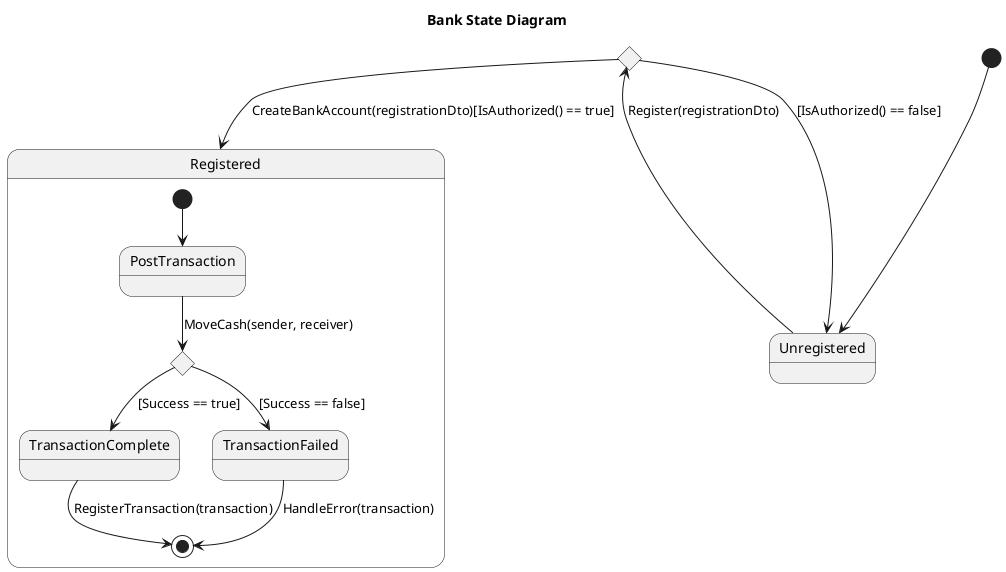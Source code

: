 @startuml Bank State Diagram
title Bank State Diagram
skinparam monochrome true

state register_choice <<choice>>

[*] --> Unregistered

Unregistered --> register_choice: Register(registrationDto)
register_choice --> Unregistered: [IsAuthorized() == false]
register_choice --> Registered: CreateBankAccount(registrationDto)[IsAuthorized() == true]

state Registered {
    state transaction_choice <<choice>>
    [*] --> PostTransaction
    PostTransaction --> transaction_choice : MoveCash(sender, receiver)
    transaction_choice --> TransactionComplete: [Success == true]
    TransactionComplete --> [*]: RegisterTransaction(transaction)

    transaction_choice --> TransactionFailed: [Success == false]
    TransactionFailed --> [*]: HandleError(transaction)
}

@enduml